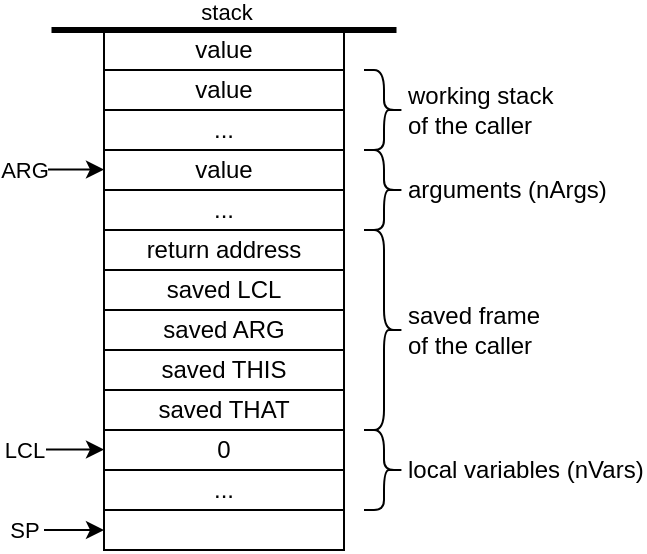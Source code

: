 <mxfile version="26.0.11">
  <diagram name="Page-1" id="UtVa5aQBGwGUnUf4FVHv">
    <mxGraphModel dx="1434" dy="772" grid="1" gridSize="10" guides="1" tooltips="1" connect="1" arrows="1" fold="1" page="1" pageScale="1" pageWidth="827" pageHeight="1169" math="0" shadow="0">
      <root>
        <mxCell id="0" />
        <mxCell id="1" parent="0" />
        <mxCell id="_oQxroU7YZvosERaNOVH-1" value="" style="rounded=0;whiteSpace=wrap;html=1;fontColor=default;fillColor=none;" vertex="1" parent="1">
          <mxGeometry x="80" y="270" width="120" height="20" as="geometry" />
        </mxCell>
        <mxCell id="_oQxroU7YZvosERaNOVH-2" value="..." style="rounded=0;whiteSpace=wrap;html=1;fillColor=none;" vertex="1" parent="1">
          <mxGeometry x="80" y="70" width="120" height="20" as="geometry" />
        </mxCell>
        <mxCell id="_oQxroU7YZvosERaNOVH-3" value="value" style="rounded=0;whiteSpace=wrap;html=1;fillColor=none;" vertex="1" parent="1">
          <mxGeometry x="80" y="50" width="120" height="20" as="geometry" />
        </mxCell>
        <mxCell id="_oQxroU7YZvosERaNOVH-4" value="value" style="rounded=0;whiteSpace=wrap;html=1;fillColor=none;" vertex="1" parent="1">
          <mxGeometry x="80" y="30" width="120" height="20" as="geometry" />
        </mxCell>
        <mxCell id="_oQxroU7YZvosERaNOVH-5" value="" style="endArrow=none;html=1;rounded=0;strokeWidth=3;" edge="1" parent="1">
          <mxGeometry width="50" height="50" relative="1" as="geometry">
            <mxPoint x="53.75" y="30" as="sourcePoint" />
            <mxPoint x="226.25" y="30" as="targetPoint" />
          </mxGeometry>
        </mxCell>
        <mxCell id="_oQxroU7YZvosERaNOVH-6" value="stack" style="edgeLabel;html=1;align=center;verticalAlign=middle;resizable=0;points=[];labelBackgroundColor=none;" vertex="1" connectable="0" parent="_oQxroU7YZvosERaNOVH-5">
          <mxGeometry x="0.002" y="-1" relative="1" as="geometry">
            <mxPoint y="-10" as="offset" />
          </mxGeometry>
        </mxCell>
        <mxCell id="_oQxroU7YZvosERaNOVH-7" value="" style="endArrow=classic;html=1;rounded=0;entryX=0;entryY=0.5;entryDx=0;entryDy=0;labelBackgroundColor=none;" edge="1" parent="1" target="_oQxroU7YZvosERaNOVH-1">
          <mxGeometry width="50" height="50" relative="1" as="geometry">
            <mxPoint x="50" y="280" as="sourcePoint" />
            <mxPoint x="80" y="319.76" as="targetPoint" />
          </mxGeometry>
        </mxCell>
        <mxCell id="_oQxroU7YZvosERaNOVH-8" value="SP" style="edgeLabel;html=1;align=center;verticalAlign=middle;resizable=0;points=[];" vertex="1" connectable="0" parent="_oQxroU7YZvosERaNOVH-7">
          <mxGeometry x="-0.594" y="2" relative="1" as="geometry">
            <mxPoint x="-16" y="2" as="offset" />
          </mxGeometry>
        </mxCell>
        <mxCell id="_oQxroU7YZvosERaNOVH-9" value="value" style="rounded=0;whiteSpace=wrap;html=1;fillColor=none;" vertex="1" parent="1">
          <mxGeometry x="80" y="90" width="120" height="20" as="geometry" />
        </mxCell>
        <mxCell id="_oQxroU7YZvosERaNOVH-10" value="working stack&lt;br&gt;of the caller" style="shape=curlyBracket;rounded=1;flipH=1;labelPosition=right;verticalLabelPosition=middle;align=left;verticalAlign=middle;html=1;" vertex="1" parent="1">
          <mxGeometry x="210" y="50" width="20" height="40" as="geometry" />
        </mxCell>
        <mxCell id="_oQxroU7YZvosERaNOVH-11" value="..." style="rounded=0;whiteSpace=wrap;html=1;fillColor=none;" vertex="1" parent="1">
          <mxGeometry x="80" y="110" width="120" height="20" as="geometry" />
        </mxCell>
        <mxCell id="_oQxroU7YZvosERaNOVH-12" value="arguments (nArgs)" style="shape=curlyBracket;rounded=1;flipH=1;labelPosition=right;verticalLabelPosition=middle;align=left;verticalAlign=middle;html=1;" vertex="1" parent="1">
          <mxGeometry x="210" y="90" width="20" height="40" as="geometry" />
        </mxCell>
        <mxCell id="_oQxroU7YZvosERaNOVH-13" value="return address" style="rounded=0;whiteSpace=wrap;html=1;fillColor=none;" vertex="1" parent="1">
          <mxGeometry x="80" y="130" width="120" height="20" as="geometry" />
        </mxCell>
        <mxCell id="_oQxroU7YZvosERaNOVH-14" value="saved LCL" style="rounded=0;whiteSpace=wrap;html=1;fillColor=none;" vertex="1" parent="1">
          <mxGeometry x="80" y="150" width="120" height="20" as="geometry" />
        </mxCell>
        <mxCell id="_oQxroU7YZvosERaNOVH-15" value="saved ARG" style="rounded=0;whiteSpace=wrap;html=1;fillColor=none;" vertex="1" parent="1">
          <mxGeometry x="80" y="170" width="120" height="20" as="geometry" />
        </mxCell>
        <mxCell id="_oQxroU7YZvosERaNOVH-16" value="saved THIS" style="rounded=0;whiteSpace=wrap;html=1;fillColor=none;" vertex="1" parent="1">
          <mxGeometry x="80" y="190" width="120" height="20" as="geometry" />
        </mxCell>
        <mxCell id="_oQxroU7YZvosERaNOVH-17" value="saved THAT" style="rounded=0;whiteSpace=wrap;html=1;fillColor=none;" vertex="1" parent="1">
          <mxGeometry x="80" y="210" width="120" height="20" as="geometry" />
        </mxCell>
        <mxCell id="_oQxroU7YZvosERaNOVH-18" value="" style="endArrow=classic;html=1;rounded=0;entryX=0;entryY=0.5;entryDx=0;entryDy=0;labelBackgroundColor=none;" edge="1" parent="1">
          <mxGeometry width="50" height="50" relative="1" as="geometry">
            <mxPoint x="50" y="99.76" as="sourcePoint" />
            <mxPoint x="80" y="99.76" as="targetPoint" />
          </mxGeometry>
        </mxCell>
        <mxCell id="_oQxroU7YZvosERaNOVH-19" value="ARG" style="edgeLabel;html=1;align=center;verticalAlign=middle;resizable=0;points=[];" vertex="1" connectable="0" parent="_oQxroU7YZvosERaNOVH-18">
          <mxGeometry x="-0.594" y="2" relative="1" as="geometry">
            <mxPoint x="-16" y="2" as="offset" />
          </mxGeometry>
        </mxCell>
        <mxCell id="_oQxroU7YZvosERaNOVH-20" value="saved frame&lt;div&gt;of the caller&lt;/div&gt;" style="shape=curlyBracket;rounded=1;flipH=1;labelPosition=right;verticalLabelPosition=middle;align=left;verticalAlign=middle;html=1;" vertex="1" parent="1">
          <mxGeometry x="210" y="130" width="20" height="100" as="geometry" />
        </mxCell>
        <mxCell id="_oQxroU7YZvosERaNOVH-21" value="0" style="rounded=0;whiteSpace=wrap;html=1;fillColor=none;" vertex="1" parent="1">
          <mxGeometry x="80" y="230" width="120" height="20" as="geometry" />
        </mxCell>
        <mxCell id="_oQxroU7YZvosERaNOVH-22" value="..." style="rounded=0;whiteSpace=wrap;html=1;fillColor=none;" vertex="1" parent="1">
          <mxGeometry x="80" y="250" width="120" height="20" as="geometry" />
        </mxCell>
        <mxCell id="_oQxroU7YZvosERaNOVH-23" value="" style="endArrow=classic;html=1;rounded=0;entryX=0;entryY=0.5;entryDx=0;entryDy=0;labelBackgroundColor=none;" edge="1" parent="1">
          <mxGeometry width="50" height="50" relative="1" as="geometry">
            <mxPoint x="50" y="239.76" as="sourcePoint" />
            <mxPoint x="80" y="239.76" as="targetPoint" />
          </mxGeometry>
        </mxCell>
        <mxCell id="_oQxroU7YZvosERaNOVH-24" value="LCL" style="edgeLabel;html=1;align=center;verticalAlign=middle;resizable=0;points=[];" vertex="1" connectable="0" parent="_oQxroU7YZvosERaNOVH-23">
          <mxGeometry x="-0.594" y="2" relative="1" as="geometry">
            <mxPoint x="-16" y="2" as="offset" />
          </mxGeometry>
        </mxCell>
        <mxCell id="_oQxroU7YZvosERaNOVH-25" value="local variables (nVars)" style="shape=curlyBracket;rounded=1;flipH=1;labelPosition=right;verticalLabelPosition=middle;align=left;verticalAlign=middle;html=1;" vertex="1" parent="1">
          <mxGeometry x="210" y="230" width="20" height="40" as="geometry" />
        </mxCell>
      </root>
    </mxGraphModel>
  </diagram>
</mxfile>
